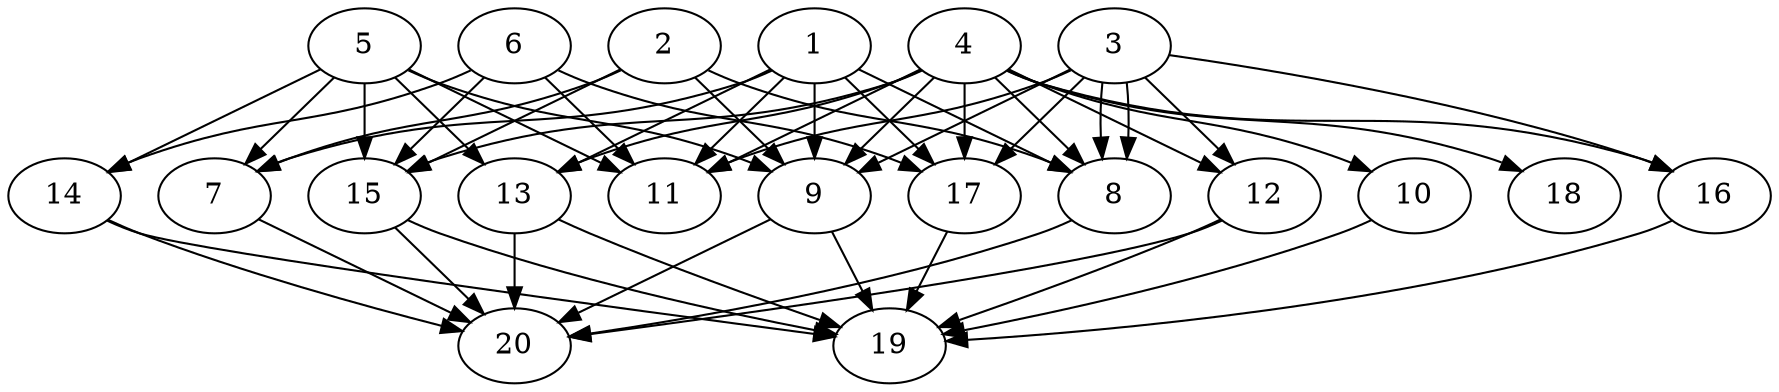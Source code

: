 // DAG automatically generated by daggen at Wed Jul 24 21:20:53 2019
// ./daggen --dot -n 20 --ccr 0.3 --fat 0.8 --regular 0.5 --density 0.7 --mindata 5242880 --maxdata 52428800 
digraph G {
  1 [size="163075413", alpha="0.10", expect_size="48922624"] 
  1 -> 7 [size ="48922624"]
  1 -> 8 [size ="48922624"]
  1 -> 9 [size ="48922624"]
  1 -> 11 [size ="48922624"]
  1 -> 13 [size ="48922624"]
  1 -> 17 [size ="48922624"]
  2 [size="105639253", alpha="0.17", expect_size="31691776"] 
  2 -> 7 [size ="31691776"]
  2 -> 8 [size ="31691776"]
  2 -> 9 [size ="31691776"]
  2 -> 15 [size ="31691776"]
  3 [size="63027200", alpha="0.11", expect_size="18908160"] 
  3 -> 8 [size ="18908160"]
  3 -> 8 [size ="18908160"]
  3 -> 9 [size ="18908160"]
  3 -> 11 [size ="18908160"]
  3 -> 12 [size ="18908160"]
  3 -> 16 [size ="18908160"]
  3 -> 17 [size ="18908160"]
  4 [size="108492800", alpha="0.14", expect_size="32547840"] 
  4 -> 8 [size ="32547840"]
  4 -> 9 [size ="32547840"]
  4 -> 10 [size ="32547840"]
  4 -> 11 [size ="32547840"]
  4 -> 12 [size ="32547840"]
  4 -> 13 [size ="32547840"]
  4 -> 15 [size ="32547840"]
  4 -> 16 [size ="32547840"]
  4 -> 17 [size ="32547840"]
  4 -> 18 [size ="32547840"]
  5 [size="157883733", alpha="0.16", expect_size="47365120"] 
  5 -> 7 [size ="47365120"]
  5 -> 9 [size ="47365120"]
  5 -> 11 [size ="47365120"]
  5 -> 13 [size ="47365120"]
  5 -> 14 [size ="47365120"]
  5 -> 15 [size ="47365120"]
  6 [size="124941653", alpha="0.19", expect_size="37482496"] 
  6 -> 11 [size ="37482496"]
  6 -> 14 [size ="37482496"]
  6 -> 15 [size ="37482496"]
  6 -> 17 [size ="37482496"]
  7 [size="83804160", alpha="0.06", expect_size="25141248"] 
  7 -> 20 [size ="25141248"]
  8 [size="17906347", alpha="0.17", expect_size="5371904"] 
  8 -> 20 [size ="5371904"]
  9 [size="36625067", alpha="0.11", expect_size="10987520"] 
  9 -> 19 [size ="10987520"]
  9 -> 20 [size ="10987520"]
  10 [size="155067733", alpha="0.05", expect_size="46520320"] 
  10 -> 19 [size ="46520320"]
  11 [size="155347627", alpha="0.19", expect_size="46604288"] 
  12 [size="79889067", alpha="0.05", expect_size="23966720"] 
  12 -> 19 [size ="23966720"]
  12 -> 20 [size ="23966720"]
  13 [size="60177067", alpha="0.11", expect_size="18053120"] 
  13 -> 19 [size ="18053120"]
  13 -> 20 [size ="18053120"]
  14 [size="147336533", alpha="0.12", expect_size="44200960"] 
  14 -> 19 [size ="44200960"]
  14 -> 20 [size ="44200960"]
  15 [size="101358933", alpha="0.12", expect_size="30407680"] 
  15 -> 19 [size ="30407680"]
  15 -> 20 [size ="30407680"]
  16 [size="72645973", alpha="0.11", expect_size="21793792"] 
  16 -> 19 [size ="21793792"]
  17 [size="60979200", alpha="0.06", expect_size="18293760"] 
  17 -> 19 [size ="18293760"]
  18 [size="106799787", alpha="0.03", expect_size="32039936"] 
  19 [size="86766933", alpha="0.07", expect_size="26030080"] 
  20 [size="169567573", alpha="0.13", expect_size="50870272"] 
}
